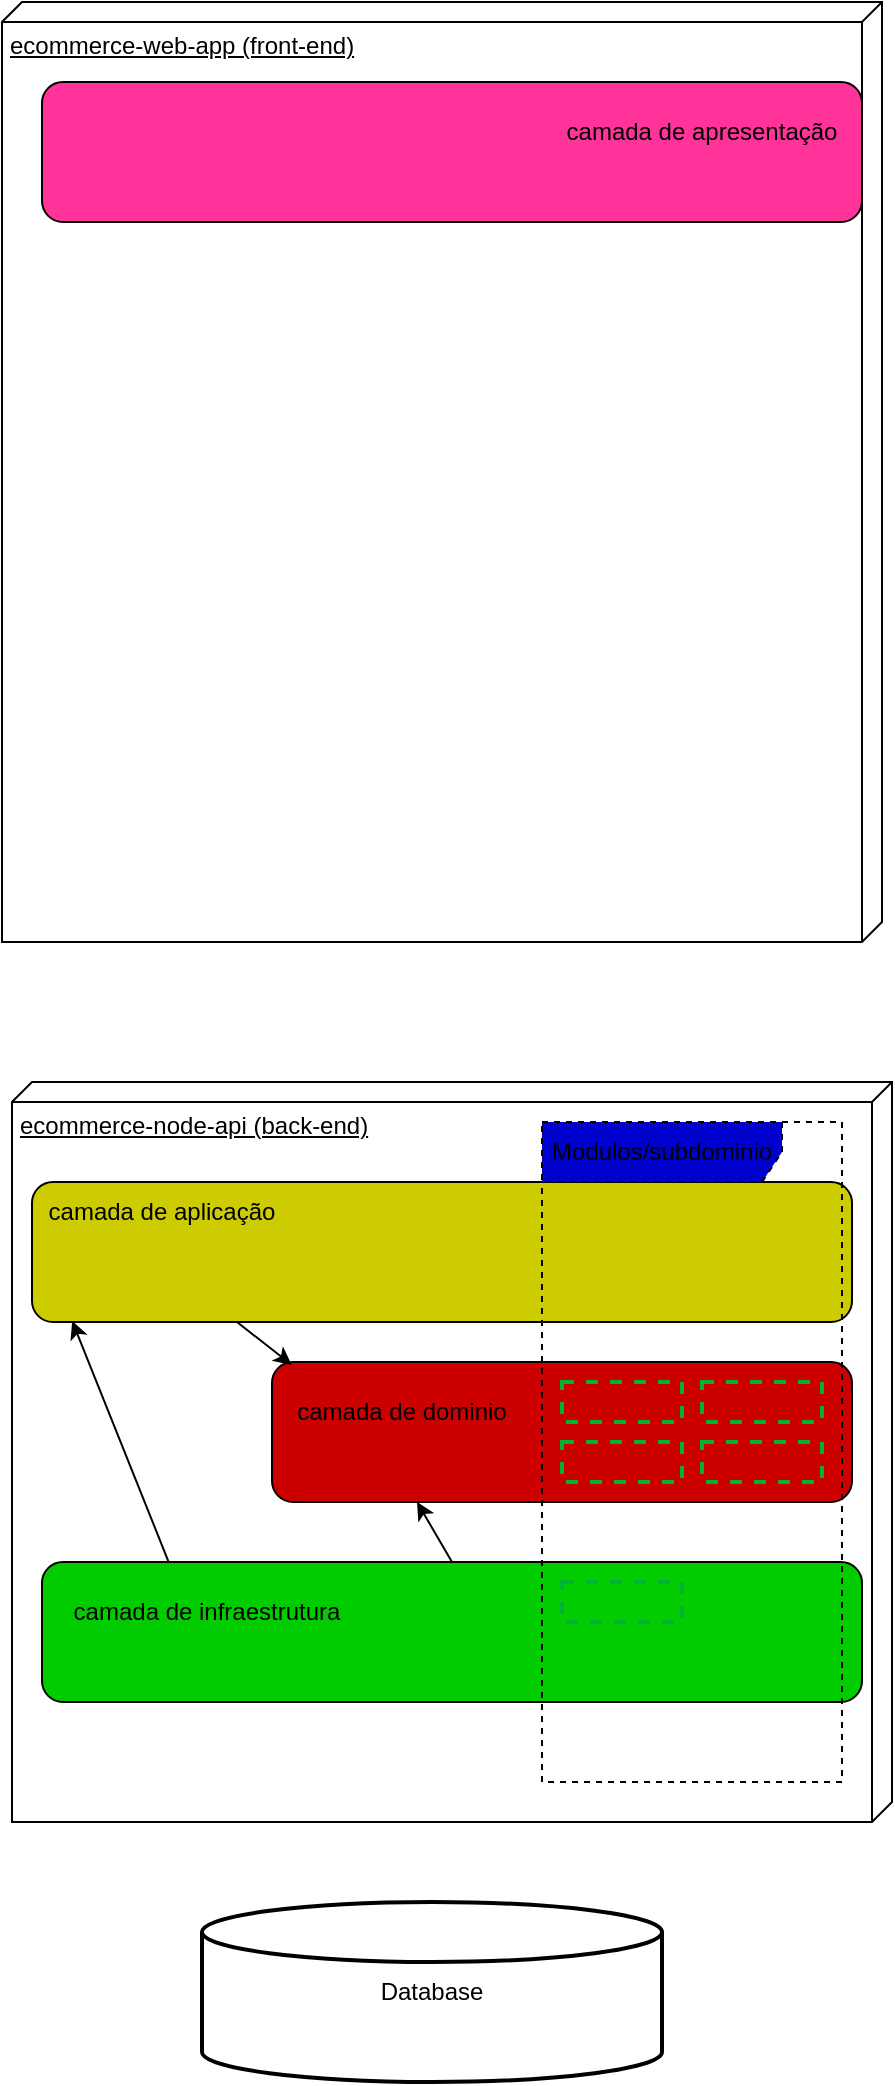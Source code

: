 <mxfile>
    <diagram id="lmD70vtD9MH0eapjYY8y" name="Arquitetura em camadas">
        <mxGraphModel dx="661" dy="682" grid="1" gridSize="10" guides="1" tooltips="1" connect="1" arrows="1" fold="1" page="1" pageScale="1" pageWidth="827" pageHeight="1169" math="0" shadow="0">
            <root>
                <mxCell id="0"/>
                <mxCell id="1" parent="0"/>
                <mxCell id="15" value="ecommerce-node-api (back-end)" style="verticalAlign=top;align=left;spacingTop=8;spacingLeft=2;spacingRight=12;shape=cube;size=10;direction=south;fontStyle=4;html=1;" vertex="1" parent="1">
                    <mxGeometry x="175" y="550" width="440" height="370" as="geometry"/>
                </mxCell>
                <mxCell id="17" value="ecommerce-web-app (front-end)" style="verticalAlign=top;align=left;spacingTop=8;spacingLeft=2;spacingRight=12;shape=cube;size=10;direction=south;fontStyle=4;html=1;" vertex="1" parent="1">
                    <mxGeometry x="170" y="10" width="440" height="470" as="geometry"/>
                </mxCell>
                <mxCell id="18" value="Database" style="strokeWidth=2;html=1;shape=mxgraph.flowchart.database;whiteSpace=wrap;" vertex="1" parent="1">
                    <mxGeometry x="270" y="960" width="230" height="90" as="geometry"/>
                </mxCell>
                <mxCell id="19" value="" style="rounded=1;whiteSpace=wrap;html=1;fillColor=#CC0000;" vertex="1" parent="1">
                    <mxGeometry x="305" y="690" width="290" height="70" as="geometry"/>
                </mxCell>
                <mxCell id="20" value="camada de dominio" style="text;html=1;strokeColor=none;fillColor=#CC0000;align=center;verticalAlign=middle;whiteSpace=wrap;rounded=0;" vertex="1" parent="1">
                    <mxGeometry x="310" y="700" width="120" height="30" as="geometry"/>
                </mxCell>
                <mxCell id="28" style="edgeStyle=none;html=1;exitX=0.25;exitY=1;exitDx=0;exitDy=0;entryX=0.034;entryY=0.021;entryDx=0;entryDy=0;entryPerimeter=0;" edge="1" parent="1" source="22" target="19">
                    <mxGeometry relative="1" as="geometry"/>
                </mxCell>
                <mxCell id="22" value="" style="rounded=1;whiteSpace=wrap;html=1;fillColor=#CCCC00;" vertex="1" parent="1">
                    <mxGeometry x="185" y="600" width="410" height="70" as="geometry"/>
                </mxCell>
                <mxCell id="23" value="camada de aplicação" style="text;html=1;strokeColor=none;fillColor=none;align=center;verticalAlign=middle;whiteSpace=wrap;rounded=0;" vertex="1" parent="1">
                    <mxGeometry x="190" y="600" width="120" height="30" as="geometry"/>
                </mxCell>
                <mxCell id="29" style="edgeStyle=none;html=1;exitX=0.5;exitY=0;exitDx=0;exitDy=0;entryX=0.25;entryY=1;entryDx=0;entryDy=0;" edge="1" parent="1" source="24" target="19">
                    <mxGeometry relative="1" as="geometry"/>
                </mxCell>
                <mxCell id="24" value="" style="rounded=1;whiteSpace=wrap;html=1;fillColor=#00CC00;" vertex="1" parent="1">
                    <mxGeometry x="190" y="790" width="410" height="70" as="geometry"/>
                </mxCell>
                <mxCell id="25" value="camada de infraestrutura" style="text;html=1;strokeColor=none;fillColor=none;align=center;verticalAlign=middle;whiteSpace=wrap;rounded=0;" vertex="1" parent="1">
                    <mxGeometry x="190" y="800" width="165" height="30" as="geometry"/>
                </mxCell>
                <mxCell id="26" value="" style="rounded=1;whiteSpace=wrap;html=1;fillColor=#FF3399;" vertex="1" parent="1">
                    <mxGeometry x="190" y="50" width="410" height="70" as="geometry"/>
                </mxCell>
                <mxCell id="27" value="camada de apresentação" style="text;html=1;strokeColor=none;fillColor=none;align=center;verticalAlign=middle;whiteSpace=wrap;rounded=0;" vertex="1" parent="1">
                    <mxGeometry x="450" y="60" width="140" height="30" as="geometry"/>
                </mxCell>
                <mxCell id="31" style="edgeStyle=none;html=1;exitX=0.154;exitY=-0.007;exitDx=0;exitDy=0;exitPerimeter=0;entryX=0.049;entryY=0.993;entryDx=0;entryDy=0;entryPerimeter=0;" edge="1" parent="1" source="24" target="22">
                    <mxGeometry relative="1" as="geometry">
                        <mxPoint x="203.04" y="654.51" as="sourcePoint"/>
                        <mxPoint x="260" y="740" as="targetPoint"/>
                        <Array as="points"/>
                    </mxGeometry>
                </mxCell>
                <mxCell id="32" value="Modulos/subdominio" style="shape=umlFrame;whiteSpace=wrap;html=1;fillColor=#0000CC;width=120;height=30;dashed=1;" vertex="1" parent="1">
                    <mxGeometry x="440" y="570" width="150" height="330" as="geometry"/>
                </mxCell>
                <mxCell id="33" value="" style="rounded=0;whiteSpace=wrap;html=1;fillColor=none;strokeColor=#00B336;strokeWidth=2;dashed=1;" vertex="1" parent="1">
                    <mxGeometry x="450" y="700" width="60" height="20" as="geometry"/>
                </mxCell>
                <mxCell id="34" value="" style="rounded=0;whiteSpace=wrap;html=1;fillColor=none;strokeColor=#00B336;strokeWidth=2;dashed=1;" vertex="1" parent="1">
                    <mxGeometry x="520" y="700" width="60" height="20" as="geometry"/>
                </mxCell>
                <mxCell id="35" value="" style="rounded=0;whiteSpace=wrap;html=1;fillColor=none;strokeColor=#00B336;strokeWidth=2;dashed=1;" vertex="1" parent="1">
                    <mxGeometry x="450" y="730" width="60" height="20" as="geometry"/>
                </mxCell>
                <mxCell id="36" value="" style="rounded=0;whiteSpace=wrap;html=1;fillColor=none;strokeColor=#00B336;strokeWidth=2;dashed=1;" vertex="1" parent="1">
                    <mxGeometry x="520" y="730" width="60" height="20" as="geometry"/>
                </mxCell>
                <mxCell id="37" value="" style="rounded=0;whiteSpace=wrap;html=1;fillColor=none;strokeColor=#00B336;strokeWidth=2;dashed=1;" vertex="1" parent="1">
                    <mxGeometry x="450" y="800" width="60" height="20" as="geometry"/>
                </mxCell>
            </root>
        </mxGraphModel>
    </diagram>
</mxfile>